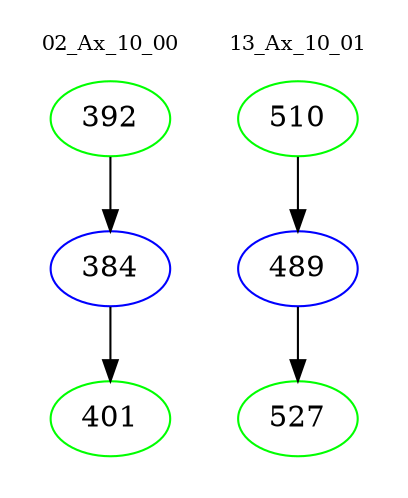 digraph{
subgraph cluster_0 {
color = white
label = "02_Ax_10_00";
fontsize=10;
T0_392 [label="392", color="green"]
T0_392 -> T0_384 [color="black"]
T0_384 [label="384", color="blue"]
T0_384 -> T0_401 [color="black"]
T0_401 [label="401", color="green"]
}
subgraph cluster_1 {
color = white
label = "13_Ax_10_01";
fontsize=10;
T1_510 [label="510", color="green"]
T1_510 -> T1_489 [color="black"]
T1_489 [label="489", color="blue"]
T1_489 -> T1_527 [color="black"]
T1_527 [label="527", color="green"]
}
}
